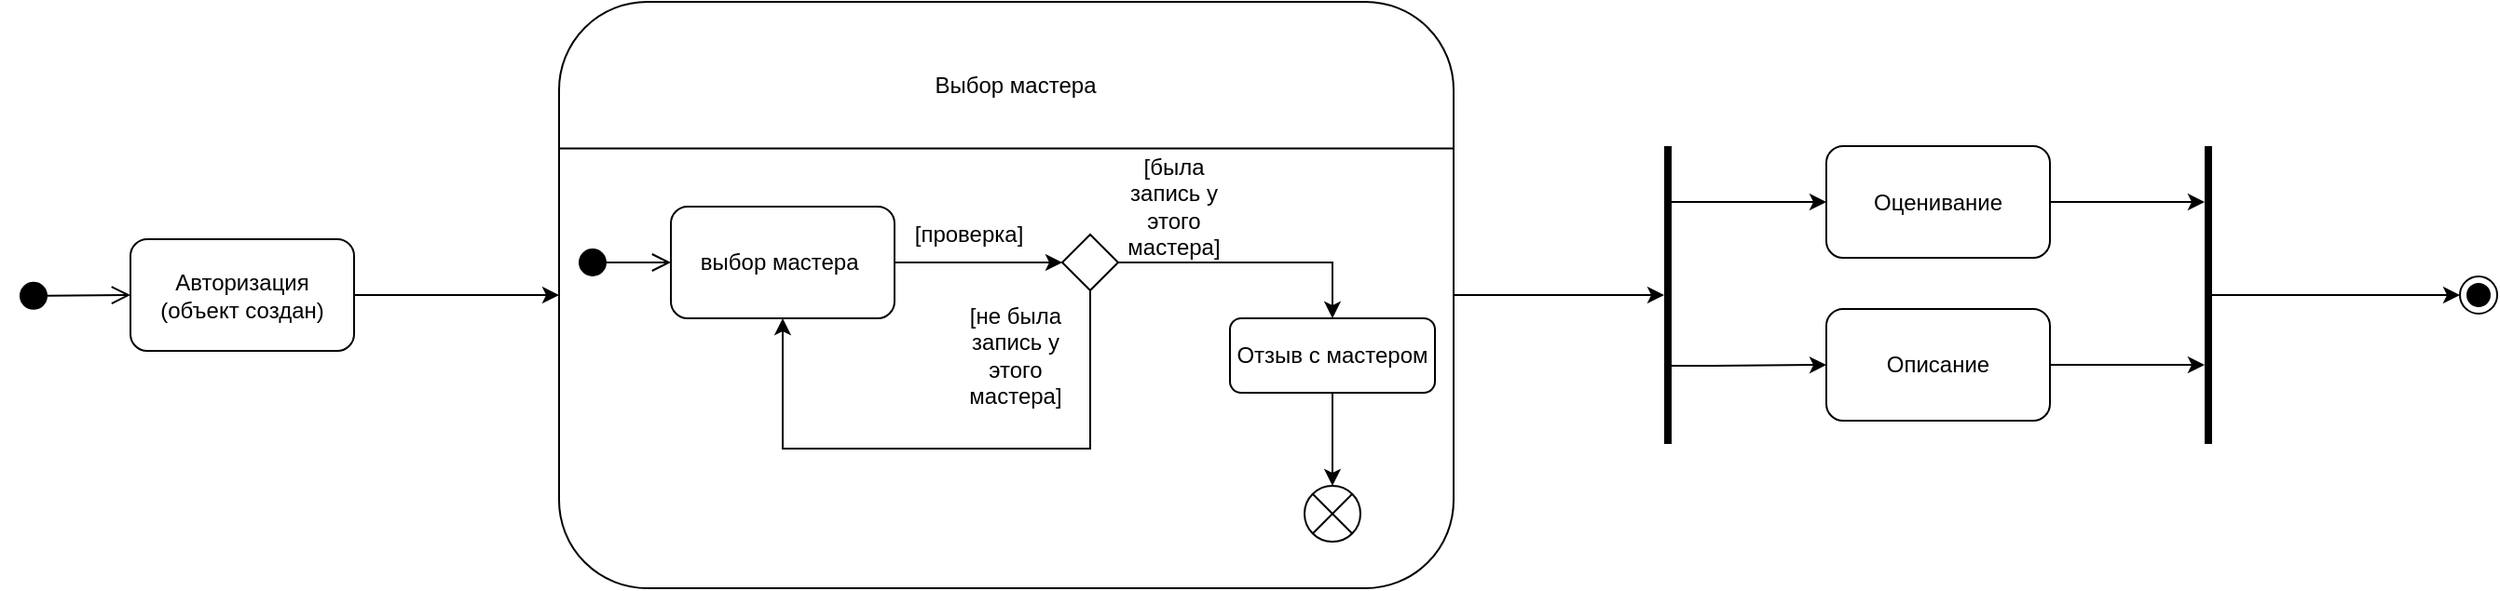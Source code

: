<mxfile version="22.1.6" type="github">
  <diagram name="Страница — 1" id="i03Dcrw-lSY2_fy-uRdG">
    <mxGraphModel dx="1431" dy="810" grid="1" gridSize="10" guides="1" tooltips="1" connect="1" arrows="1" fold="1" page="1" pageScale="1" pageWidth="827" pageHeight="1169" math="0" shadow="0">
      <root>
        <mxCell id="0" />
        <mxCell id="1" parent="0" />
        <mxCell id="OkwgzxEuTPkFEzWDDE73-4" value="" style="html=1;verticalAlign=bottom;startArrow=circle;startFill=1;endArrow=open;startSize=6;endSize=8;curved=0;rounded=0;entryX=0;entryY=0.5;entryDx=0;entryDy=0;" edge="1" parent="1" target="OkwgzxEuTPkFEzWDDE73-5">
          <mxGeometry width="80" relative="1" as="geometry">
            <mxPoint x="20" y="298" as="sourcePoint" />
            <mxPoint x="150" y="260" as="targetPoint" />
          </mxGeometry>
        </mxCell>
        <mxCell id="OkwgzxEuTPkFEzWDDE73-6" style="edgeStyle=orthogonalEdgeStyle;rounded=0;orthogonalLoop=1;jettySize=auto;html=1;entryX=0;entryY=0.5;entryDx=0;entryDy=0;" edge="1" parent="1" source="OkwgzxEuTPkFEzWDDE73-5" target="OkwgzxEuTPkFEzWDDE73-9">
          <mxGeometry relative="1" as="geometry">
            <mxPoint x="360.0" y="345" as="targetPoint" />
          </mxGeometry>
        </mxCell>
        <mxCell id="OkwgzxEuTPkFEzWDDE73-5" value="Авторизация &lt;br&gt;(объект создан)" style="rounded=1;whiteSpace=wrap;html=1;" vertex="1" parent="1">
          <mxGeometry x="80" y="267.5" width="120" height="60" as="geometry" />
        </mxCell>
        <mxCell id="OkwgzxEuTPkFEzWDDE73-79" style="edgeStyle=orthogonalEdgeStyle;rounded=0;orthogonalLoop=1;jettySize=auto;html=1;" edge="1" parent="1" source="OkwgzxEuTPkFEzWDDE73-9" target="OkwgzxEuTPkFEzWDDE73-77">
          <mxGeometry relative="1" as="geometry">
            <Array as="points">
              <mxPoint x="880" y="298" />
              <mxPoint x="880" y="298" />
            </Array>
          </mxGeometry>
        </mxCell>
        <mxCell id="OkwgzxEuTPkFEzWDDE73-9" value="" style="rounded=1;whiteSpace=wrap;html=1;" vertex="1" parent="1">
          <mxGeometry x="310" y="140" width="480" height="315" as="geometry" />
        </mxCell>
        <mxCell id="OkwgzxEuTPkFEzWDDE73-10" value="" style="endArrow=none;html=1;rounded=0;exitX=0;exitY=0.25;exitDx=0;exitDy=0;entryX=1;entryY=0.25;entryDx=0;entryDy=0;" edge="1" parent="1" source="OkwgzxEuTPkFEzWDDE73-9" target="OkwgzxEuTPkFEzWDDE73-9">
          <mxGeometry width="50" height="50" relative="1" as="geometry">
            <mxPoint x="500" y="390" as="sourcePoint" />
            <mxPoint x="550" y="340" as="targetPoint" />
          </mxGeometry>
        </mxCell>
        <mxCell id="OkwgzxEuTPkFEzWDDE73-11" value="Выбор мастера" style="text;html=1;strokeColor=none;fillColor=none;align=center;verticalAlign=middle;whiteSpace=wrap;rounded=0;movable=1;resizable=1;rotatable=1;deletable=1;editable=1;locked=0;connectable=1;" vertex="1" parent="1">
          <mxGeometry x="490" y="170" width="130" height="30" as="geometry" />
        </mxCell>
        <mxCell id="OkwgzxEuTPkFEzWDDE73-17" style="edgeStyle=orthogonalEdgeStyle;rounded=0;orthogonalLoop=1;jettySize=auto;html=1;entryX=0;entryY=0.5;entryDx=0;entryDy=0;" edge="1" parent="1" source="OkwgzxEuTPkFEzWDDE73-12" target="OkwgzxEuTPkFEzWDDE73-16">
          <mxGeometry relative="1" as="geometry" />
        </mxCell>
        <mxCell id="OkwgzxEuTPkFEzWDDE73-12" value="выбор мастера&amp;nbsp;" style="rounded=1;whiteSpace=wrap;html=1;" vertex="1" parent="1">
          <mxGeometry x="370" y="250" width="120" height="60" as="geometry" />
        </mxCell>
        <mxCell id="OkwgzxEuTPkFEzWDDE73-15" value="" style="html=1;verticalAlign=bottom;startArrow=circle;startFill=1;endArrow=open;startSize=6;endSize=8;curved=0;rounded=0;entryX=0;entryY=0.5;entryDx=0;entryDy=0;" edge="1" parent="1" target="OkwgzxEuTPkFEzWDDE73-12">
          <mxGeometry width="80" relative="1" as="geometry">
            <mxPoint x="320" y="280" as="sourcePoint" />
            <mxPoint x="350" y="279.41" as="targetPoint" />
          </mxGeometry>
        </mxCell>
        <mxCell id="OkwgzxEuTPkFEzWDDE73-16" value="" style="rhombus;whiteSpace=wrap;html=1;" vertex="1" parent="1">
          <mxGeometry x="580" y="265" width="30" height="30" as="geometry" />
        </mxCell>
        <mxCell id="OkwgzxEuTPkFEzWDDE73-21" value="" style="verticalLabelPosition=bottom;verticalAlign=top;html=1;shape=mxgraph.flowchart.or;" vertex="1" parent="1">
          <mxGeometry x="710" y="400" width="30" height="30" as="geometry" />
        </mxCell>
        <mxCell id="OkwgzxEuTPkFEzWDDE73-24" style="edgeStyle=orthogonalEdgeStyle;rounded=0;orthogonalLoop=1;jettySize=auto;html=1;entryX=0.5;entryY=0;entryDx=0;entryDy=0;" edge="1" parent="1" source="OkwgzxEuTPkFEzWDDE73-16" target="OkwgzxEuTPkFEzWDDE73-28">
          <mxGeometry relative="1" as="geometry">
            <mxPoint x="725" y="330" as="targetPoint" />
          </mxGeometry>
        </mxCell>
        <mxCell id="OkwgzxEuTPkFEzWDDE73-26" value="[проверка]" style="text;html=1;strokeColor=none;fillColor=none;align=center;verticalAlign=middle;whiteSpace=wrap;rounded=0;" vertex="1" parent="1">
          <mxGeometry x="500" y="250" width="60" height="30" as="geometry" />
        </mxCell>
        <mxCell id="OkwgzxEuTPkFEzWDDE73-27" value="[была запись у этого мастера]" style="text;html=1;strokeColor=none;fillColor=none;align=center;verticalAlign=middle;whiteSpace=wrap;rounded=0;" vertex="1" parent="1">
          <mxGeometry x="610" y="235" width="60" height="30" as="geometry" />
        </mxCell>
        <mxCell id="OkwgzxEuTPkFEzWDDE73-28" value="Отзыв с мастером" style="rounded=1;whiteSpace=wrap;html=1;" vertex="1" parent="1">
          <mxGeometry x="670" y="310" width="110" height="40" as="geometry" />
        </mxCell>
        <mxCell id="OkwgzxEuTPkFEzWDDE73-29" style="edgeStyle=orthogonalEdgeStyle;rounded=0;orthogonalLoop=1;jettySize=auto;html=1;entryX=0.5;entryY=0;entryDx=0;entryDy=0;entryPerimeter=0;" edge="1" parent="1" source="OkwgzxEuTPkFEzWDDE73-28" target="OkwgzxEuTPkFEzWDDE73-21">
          <mxGeometry relative="1" as="geometry" />
        </mxCell>
        <mxCell id="OkwgzxEuTPkFEzWDDE73-30" value="[не была запись у этого мастера]" style="text;html=1;strokeColor=none;fillColor=none;align=center;verticalAlign=middle;whiteSpace=wrap;rounded=0;" vertex="1" parent="1">
          <mxGeometry x="525" y="315" width="60" height="30" as="geometry" />
        </mxCell>
        <mxCell id="OkwgzxEuTPkFEzWDDE73-33" style="edgeStyle=orthogonalEdgeStyle;rounded=0;orthogonalLoop=1;jettySize=auto;html=1;" edge="1" parent="1" source="OkwgzxEuTPkFEzWDDE73-16" target="OkwgzxEuTPkFEzWDDE73-12">
          <mxGeometry relative="1" as="geometry">
            <Array as="points">
              <mxPoint x="595" y="380" />
              <mxPoint x="430" y="380" />
            </Array>
          </mxGeometry>
        </mxCell>
        <mxCell id="OkwgzxEuTPkFEzWDDE73-83" style="edgeStyle=orthogonalEdgeStyle;rounded=0;orthogonalLoop=1;jettySize=auto;html=1;" edge="1" parent="1" source="OkwgzxEuTPkFEzWDDE73-35" target="OkwgzxEuTPkFEzWDDE73-78">
          <mxGeometry relative="1" as="geometry">
            <Array as="points">
              <mxPoint x="1180" y="247.5" />
              <mxPoint x="1180" y="247.5" />
            </Array>
          </mxGeometry>
        </mxCell>
        <mxCell id="OkwgzxEuTPkFEzWDDE73-35" value="Оценивание" style="rounded=1;whiteSpace=wrap;html=1;" vertex="1" parent="1">
          <mxGeometry x="990" y="217.5" width="120" height="60" as="geometry" />
        </mxCell>
        <mxCell id="OkwgzxEuTPkFEzWDDE73-84" style="edgeStyle=orthogonalEdgeStyle;rounded=0;orthogonalLoop=1;jettySize=auto;html=1;" edge="1" parent="1" source="OkwgzxEuTPkFEzWDDE73-36" target="OkwgzxEuTPkFEzWDDE73-78">
          <mxGeometry relative="1" as="geometry">
            <Array as="points">
              <mxPoint x="1180" y="335.5" />
              <mxPoint x="1180" y="335.5" />
            </Array>
          </mxGeometry>
        </mxCell>
        <mxCell id="OkwgzxEuTPkFEzWDDE73-36" value="Описание" style="rounded=1;whiteSpace=wrap;html=1;" vertex="1" parent="1">
          <mxGeometry x="990" y="305" width="120" height="60" as="geometry" />
        </mxCell>
        <mxCell id="OkwgzxEuTPkFEzWDDE73-39" value="" style="ellipse;html=1;shape=endState;fillColor=#000000;strokeColor=#000000;" vertex="1" parent="1">
          <mxGeometry x="1330" y="287.5" width="20" height="20" as="geometry" />
        </mxCell>
        <mxCell id="OkwgzxEuTPkFEzWDDE73-80" style="edgeStyle=orthogonalEdgeStyle;rounded=0;orthogonalLoop=1;jettySize=auto;html=1;entryX=0;entryY=0.5;entryDx=0;entryDy=0;" edge="1" parent="1" source="OkwgzxEuTPkFEzWDDE73-77" target="OkwgzxEuTPkFEzWDDE73-35">
          <mxGeometry relative="1" as="geometry">
            <Array as="points">
              <mxPoint x="930" y="247.5" />
              <mxPoint x="930" y="247.5" />
            </Array>
          </mxGeometry>
        </mxCell>
        <mxCell id="OkwgzxEuTPkFEzWDDE73-81" style="edgeStyle=orthogonalEdgeStyle;rounded=0;orthogonalLoop=1;jettySize=auto;html=1;entryX=0;entryY=0.5;entryDx=0;entryDy=0;" edge="1" parent="1" source="OkwgzxEuTPkFEzWDDE73-77" target="OkwgzxEuTPkFEzWDDE73-36">
          <mxGeometry relative="1" as="geometry">
            <Array as="points">
              <mxPoint x="930" y="335.5" />
              <mxPoint x="930" y="335.5" />
            </Array>
          </mxGeometry>
        </mxCell>
        <mxCell id="OkwgzxEuTPkFEzWDDE73-77" value="" style="line;strokeWidth=4;direction=south;html=1;perimeter=backbonePerimeter;points=[];outlineConnect=0;" vertex="1" parent="1">
          <mxGeometry x="900" y="217.5" width="10" height="160" as="geometry" />
        </mxCell>
        <mxCell id="OkwgzxEuTPkFEzWDDE73-85" style="edgeStyle=orthogonalEdgeStyle;rounded=0;orthogonalLoop=1;jettySize=auto;html=1;entryX=0;entryY=0.5;entryDx=0;entryDy=0;" edge="1" parent="1" source="OkwgzxEuTPkFEzWDDE73-78" target="OkwgzxEuTPkFEzWDDE73-39">
          <mxGeometry relative="1" as="geometry" />
        </mxCell>
        <mxCell id="OkwgzxEuTPkFEzWDDE73-78" value="" style="line;strokeWidth=4;direction=south;html=1;perimeter=backbonePerimeter;points=[];outlineConnect=0;" vertex="1" parent="1">
          <mxGeometry x="1190" y="217.5" width="10" height="160" as="geometry" />
        </mxCell>
      </root>
    </mxGraphModel>
  </diagram>
</mxfile>
